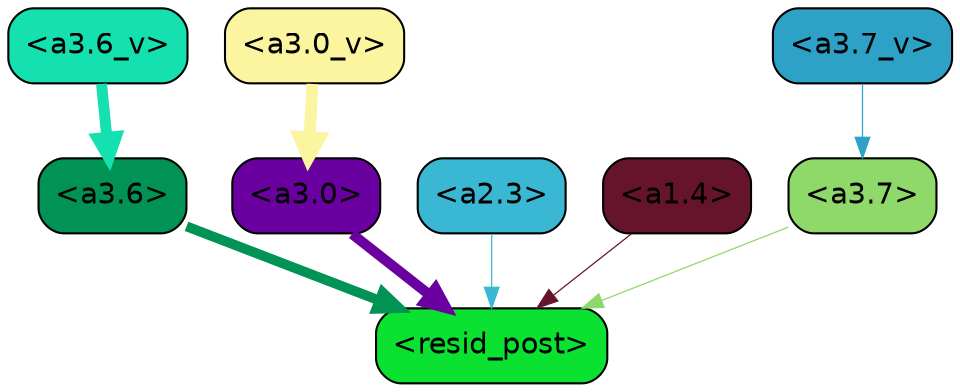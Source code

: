strict digraph "" {
	graph [bgcolor=transparent,
		layout=dot,
		overlap=false,
		splines=true
	];
	"<a3.7>"	[color=black,
		fillcolor="#8fd86a",
		fontname=Helvetica,
		shape=box,
		style="filled, rounded"];
	"<resid_post>"	[color=black,
		fillcolor="#0ae130",
		fontname=Helvetica,
		shape=box,
		style="filled, rounded"];
	"<a3.7>" -> "<resid_post>"	[color="#8fd86a",
		penwidth=0.6];
	"<a3.6>"	[color=black,
		fillcolor="#009355",
		fontname=Helvetica,
		shape=box,
		style="filled, rounded"];
	"<a3.6>" -> "<resid_post>"	[color="#009355",
		penwidth=4.753257989883423];
	"<a3.0>"	[color=black,
		fillcolor="#69009f",
		fontname=Helvetica,
		shape=box,
		style="filled, rounded"];
	"<a3.0>" -> "<resid_post>"	[color="#69009f",
		penwidth=4.90053927898407];
	"<a2.3>"	[color=black,
		fillcolor="#3ab7d2",
		fontname=Helvetica,
		shape=box,
		style="filled, rounded"];
	"<a2.3>" -> "<resid_post>"	[color="#3ab7d2",
		penwidth=0.6];
	"<a1.4>"	[color=black,
		fillcolor="#66142b",
		fontname=Helvetica,
		shape=box,
		style="filled, rounded"];
	"<a1.4>" -> "<resid_post>"	[color="#66142b",
		penwidth=0.6];
	"<a3.7_v>"	[color=black,
		fillcolor="#2da2c6",
		fontname=Helvetica,
		shape=box,
		style="filled, rounded"];
	"<a3.7_v>" -> "<a3.7>"	[color="#2da2c6",
		penwidth=0.6];
	"<a3.6_v>"	[color=black,
		fillcolor="#14e1af",
		fontname=Helvetica,
		shape=box,
		style="filled, rounded"];
	"<a3.6_v>" -> "<a3.6>"	[color="#14e1af",
		penwidth=5.2550448179244995];
	"<a3.0_v>"	[color=black,
		fillcolor="#fcf5a0",
		fontname=Helvetica,
		shape=box,
		style="filled, rounded"];
	"<a3.0_v>" -> "<a3.0>"	[color="#fcf5a0",
		penwidth=5.652270674705505];
}
